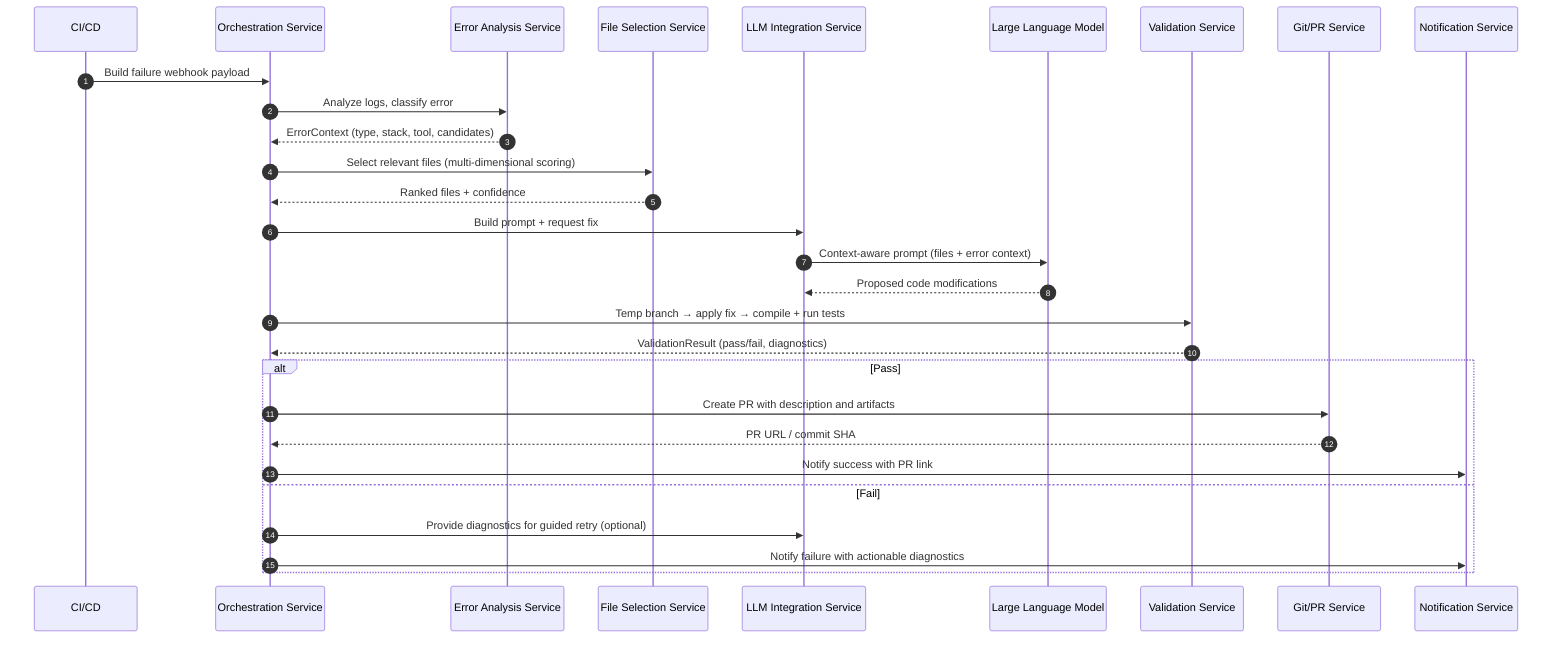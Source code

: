 sequenceDiagram
  autonumber
  participant CI as CI/CD
  participant Orc as Orchestration Service
  participant Err as Error Analysis Service
  participant Sel as File Selection Service
  participant LLMi as LLM Integration Service
  participant LLM as Large Language Model
  participant Val as Validation Service
  participant Git as Git/PR Service
  participant Notif as Notification Service

  CI->>Orc: Build failure webhook payload
  Orc->>Err: Analyze logs, classify error
  Err-->>Orc: ErrorContext (type, stack, tool, candidates)
  Orc->>Sel: Select relevant files (multi-dimensional scoring)
  Sel-->>Orc: Ranked files + confidence
  Orc->>LLMi: Build prompt + request fix
  LLMi->>LLM: Context-aware prompt (files + error context)
  LLM-->>LLMi: Proposed code modifications
  Orc->>Val: Temp branch → apply fix → compile + run tests
  Val-->>Orc: ValidationResult (pass/fail, diagnostics)
  alt Pass
    Orc->>Git: Create PR with description and artifacts
    Git-->>Orc: PR URL / commit SHA
    Orc->>Notif: Notify success with PR link
  else Fail
    Orc->>LLMi: Provide diagnostics for guided retry (optional)
    Orc->>Notif: Notify failure with actionable diagnostics
  end